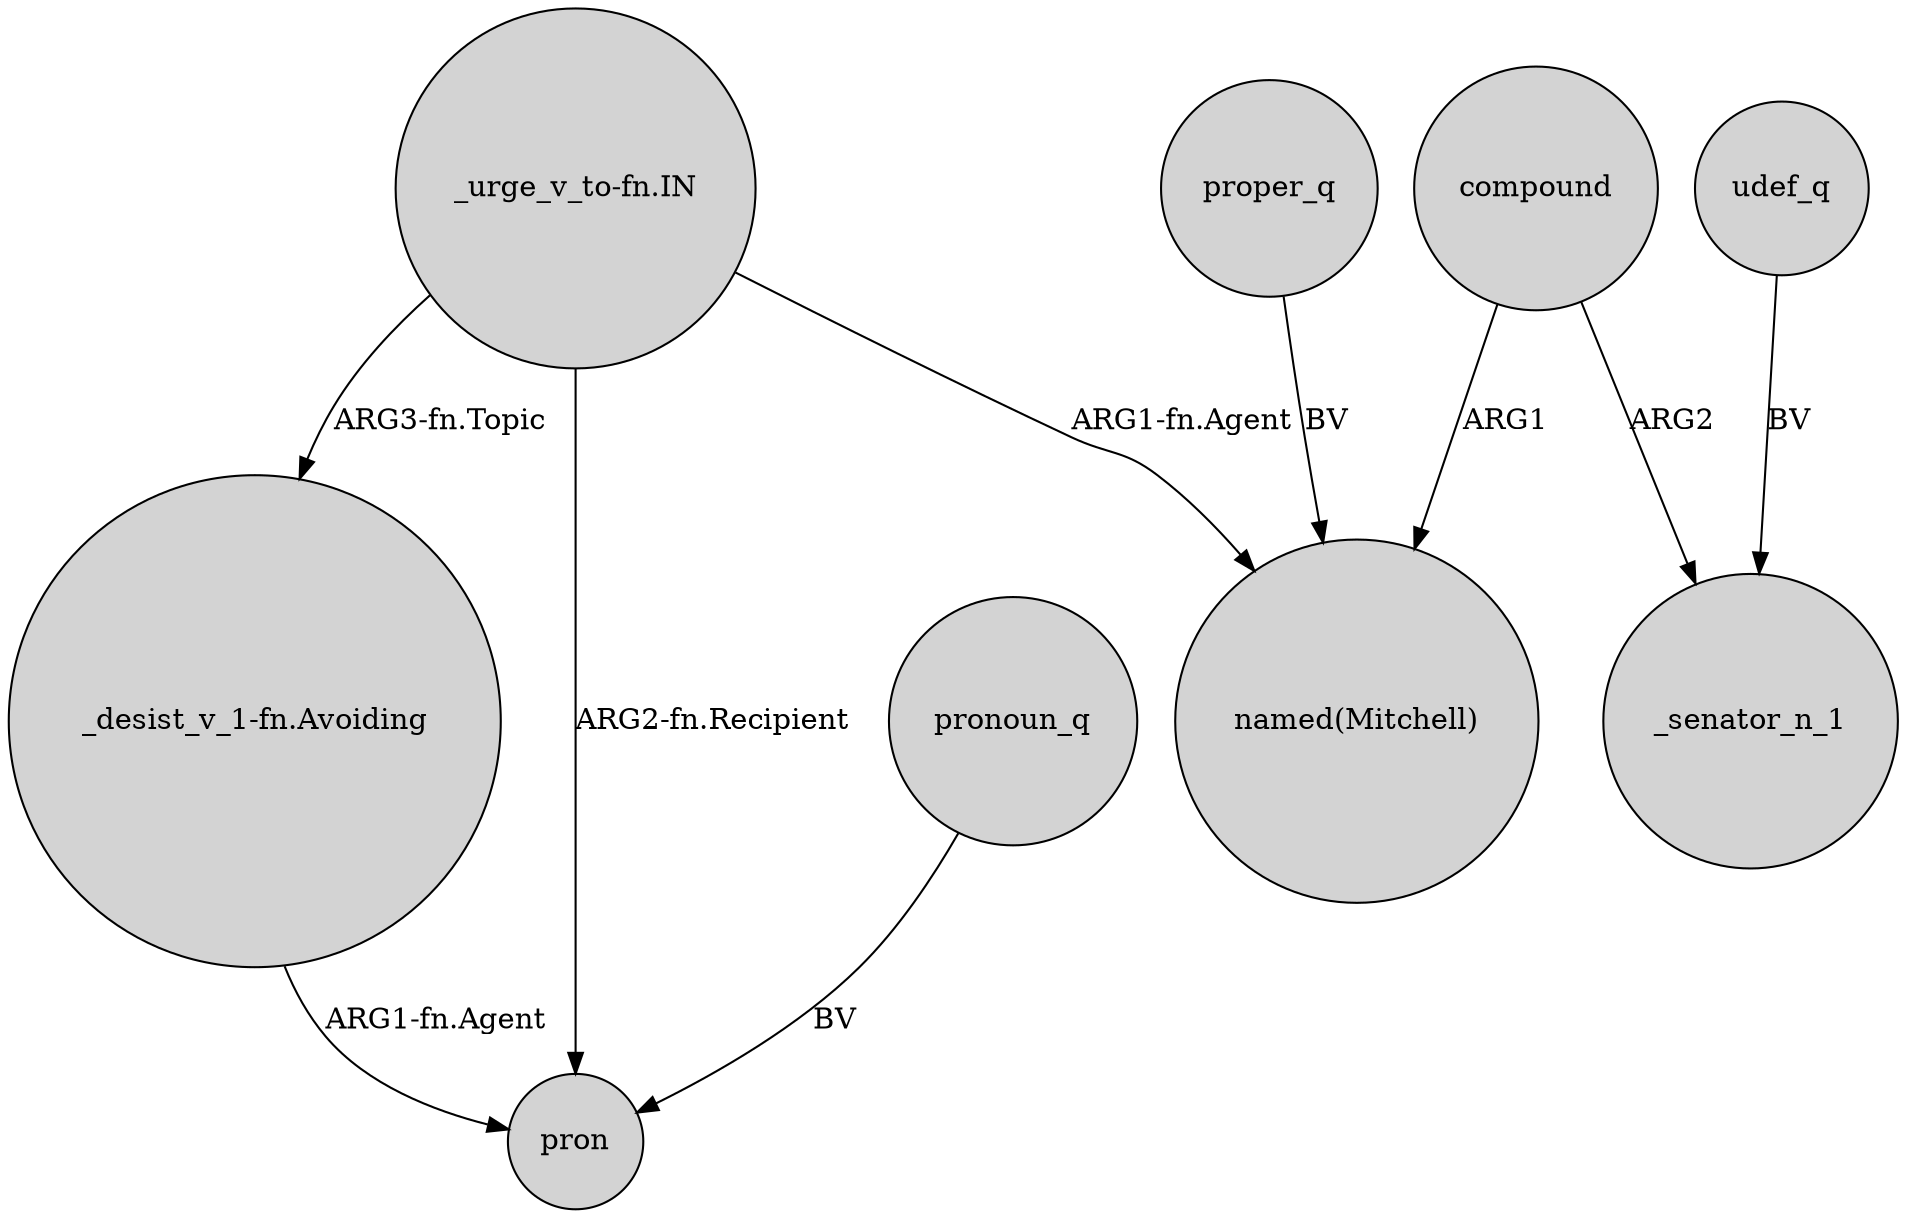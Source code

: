 digraph {
	node [shape=circle style=filled]
	"_urge_v_to-fn.IN" -> pron [label="ARG2-fn.Recipient"]
	"_urge_v_to-fn.IN" -> "named(Mitchell)" [label="ARG1-fn.Agent"]
	udef_q -> _senator_n_1 [label=BV]
	"_desist_v_1-fn.Avoiding" -> pron [label="ARG1-fn.Agent"]
	compound -> _senator_n_1 [label=ARG2]
	compound -> "named(Mitchell)" [label=ARG1]
	proper_q -> "named(Mitchell)" [label=BV]
	"_urge_v_to-fn.IN" -> "_desist_v_1-fn.Avoiding" [label="ARG3-fn.Topic"]
	pronoun_q -> pron [label=BV]
}
